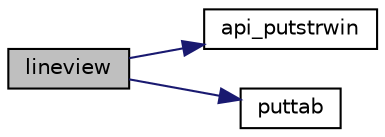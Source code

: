 digraph "lineview"
{
 // LATEX_PDF_SIZE
  edge [fontname="Helvetica",fontsize="10",labelfontname="Helvetica",labelfontsize="10"];
  node [fontname="Helvetica",fontsize="10",shape=record];
  rankdir="LR";
  Node1 [label="lineview",height=0.2,width=0.4,color="black", fillcolor="grey75", style="filled", fontcolor="black",tooltip=" "];
  Node1 -> Node2 [color="midnightblue",fontsize="10",style="solid"];
  Node2 [label="api_putstrwin",height=0.2,width=0.4,color="black", fillcolor="white", style="filled",URL="$apilib_8h.html#a0f22d2c11b8765707b2f30f188eb659c",tooltip="指定ウインドウに文字列を表示する"];
  Node1 -> Node3 [color="midnightblue",fontsize="10",style="solid"];
  Node3 [label="puttab",height=0.2,width=0.4,color="black", fillcolor="white", style="filled",URL="$tview_8c.html#a5dfcef88838300f8bc90cedf2f1c01cb",tooltip=" "];
}
